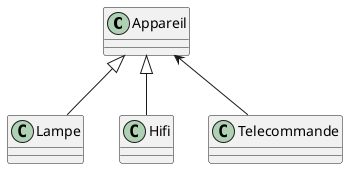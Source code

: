 @startuml
'https://plantuml.com/class-diagram

Appareil <|-- Lampe
Appareil <|-- Hifi
Appareil <-- Telecommande

class Telecommande {


}

class Appareil {

}

class Lampe {

}

class Hifi {

}
@enduml